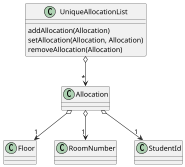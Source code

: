 @startuml

scale 0.5

class Allocation
class UniqueAllocationList
class Floor
class RoomNumber
class StudentId

UniqueAllocationList o--> "*" Allocation

Allocation o--> "1" Floor
Allocation o--> "1" RoomNumber
Allocation o--> "1" StudentId

class UniqueAllocationList {
addAllocation(Allocation)
setAllocation(Allocation, Allocation)
removeAllocation(Allocation)
}

class Allocation {
}


@enduml
